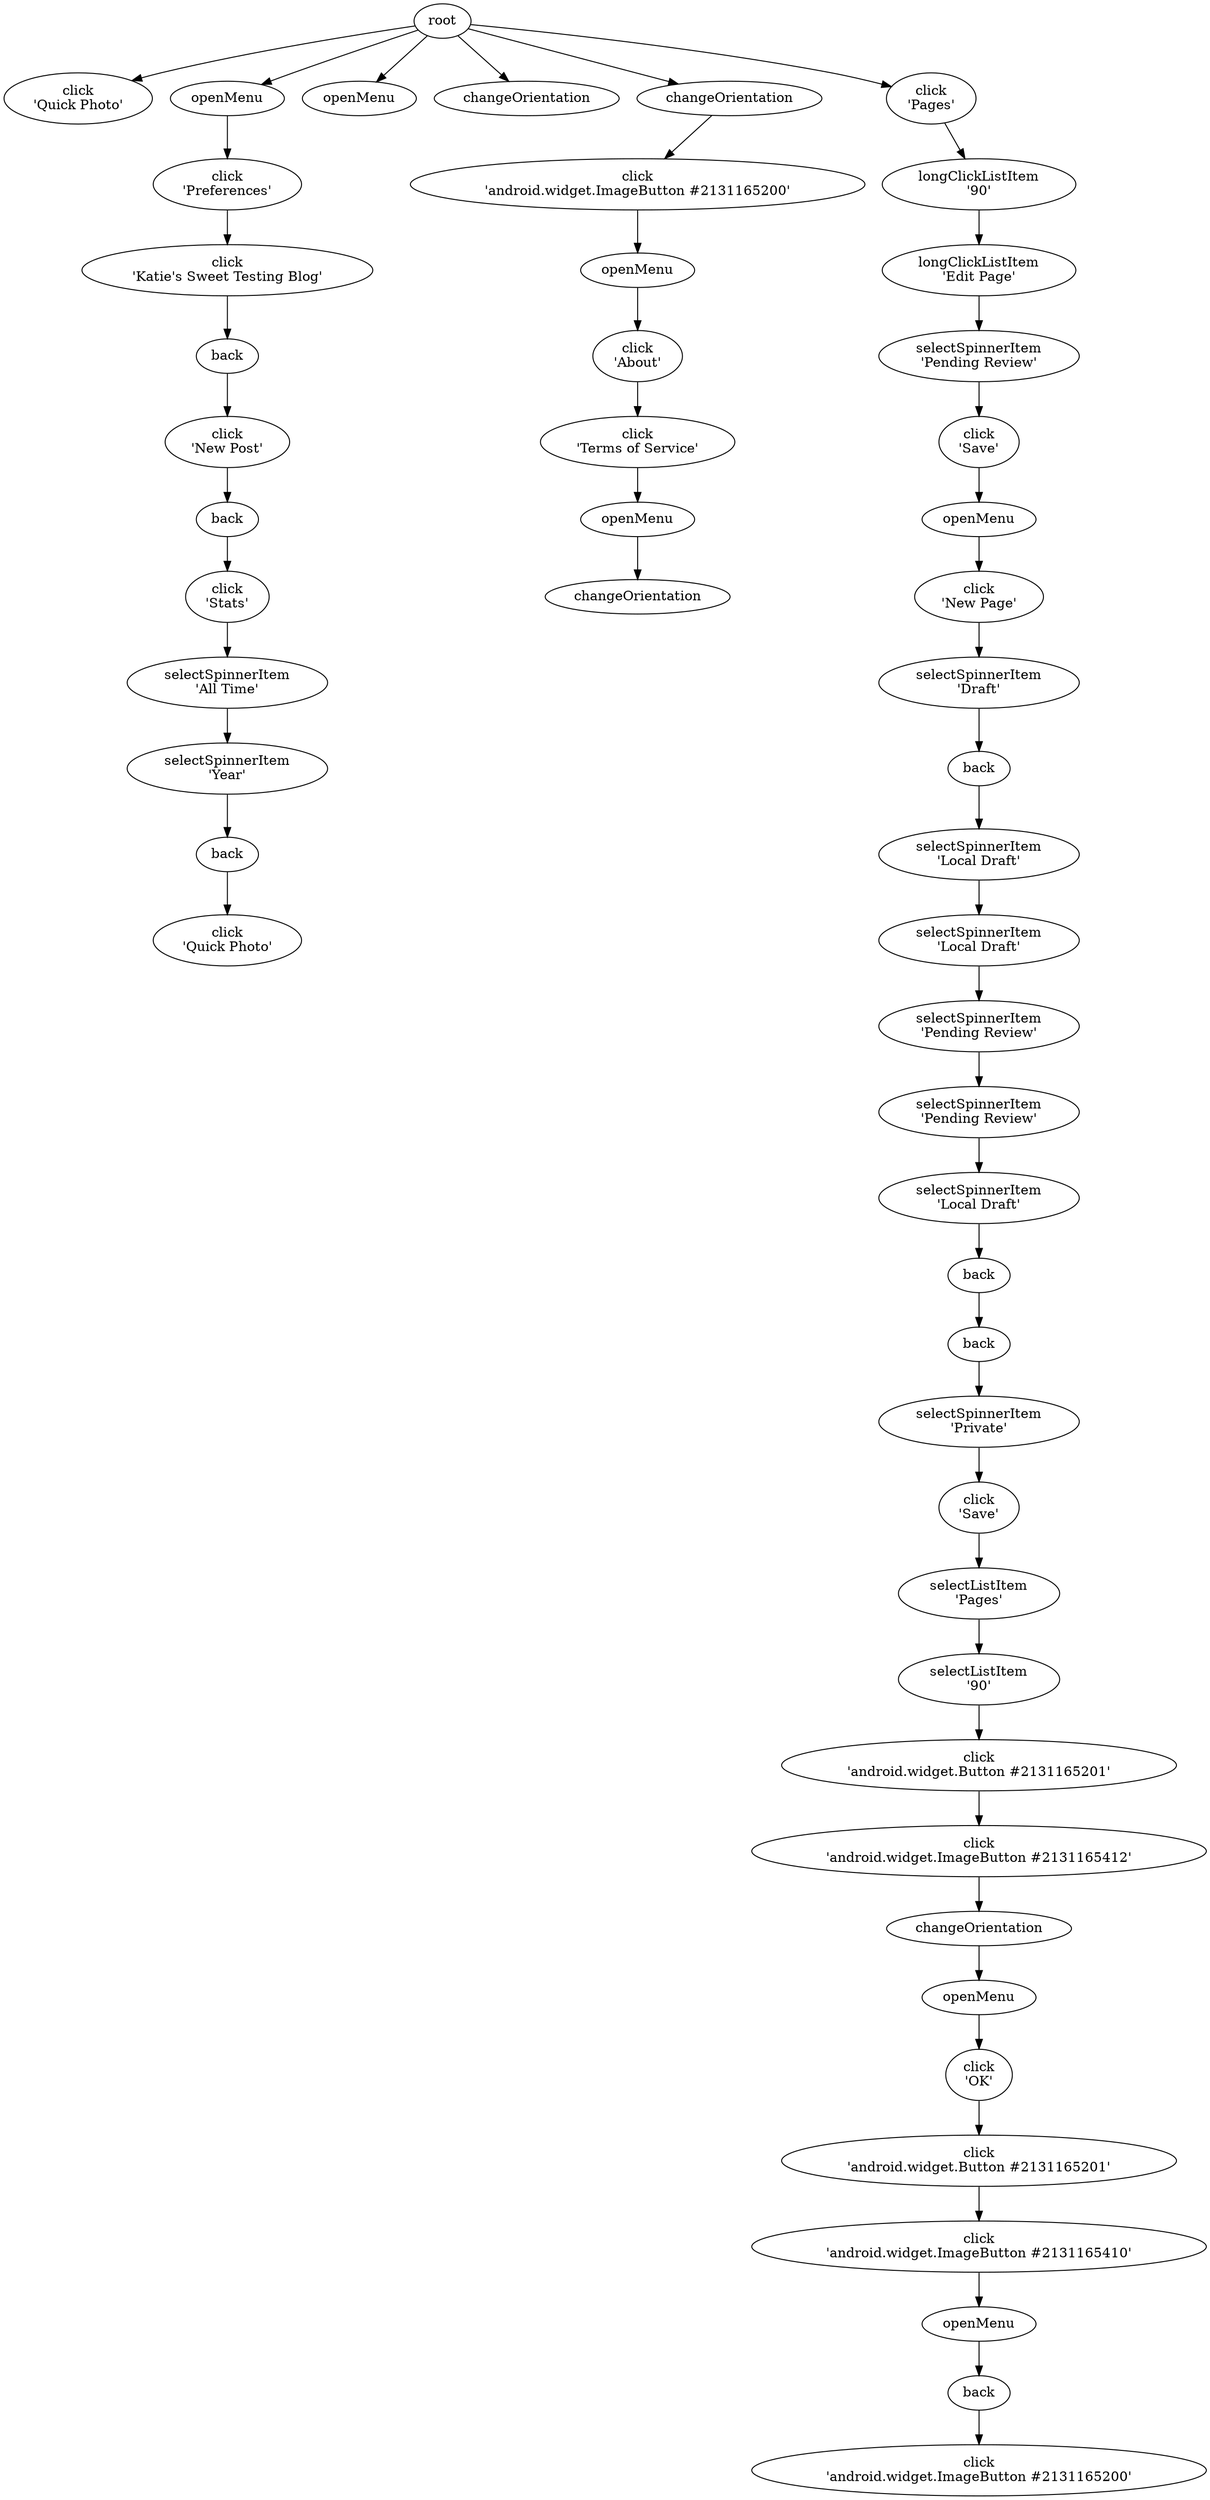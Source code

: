 digraph EFG {

## Edges

	root -> e5;
	root -> e15;
	e15 -> e18;
	e18 -> e24;
	e24 -> e43;
	e43 -> e48;
	e48 -> e86;
	e86 -> e101;
	e101 -> e115;
	e115 -> e131;
	e131 -> e153;
	e153 -> e161;
	root -> e172;
	root -> e175;
	root -> e177;
	e177 -> e178;
	e178 -> e197;
	e197 -> e202;
	e202 -> e206;
	e206 -> e216;
	e216 -> e223;
	root -> e232;
	e232 -> e253;
	e253 -> e269;
	e269 -> e277;
	e277 -> e291;
	e291 -> e320;
	e320 -> e322;
	e322 -> e327;
	e327 -> e343;
	e343 -> e350;
	e350 -> e360;
	e360 -> e368;
	e368 -> e378;
	e378 -> e390;
	e390 -> e403;
	e403 -> e413;
	e413 -> e419;
	e419 -> e432;
	e432 -> e440;
	e440 -> e472;
	e472 -> e502;
	e502 -> e509;
	e509 -> e518;
	e518 -> e521;
	e521 -> e523;
	e523 -> e533;
	e533 -> e538;
	e538 -> e550;
	e550 -> e554;
	e554 -> e562;

## Nodes

	e343 [label="back"];
	e202 [label="click\n'About'"];
	e197 [label="openMenu"];
	e533 [label="click\n'android.widget.Button #2131165201'"];
	e206 [label="click\n'Terms of Service'"];
	e101 [label="click\n'Stats'"];
	e472 [label="selectListItem\n'90'"];
	e538 [label="click\n'android.widget.ImageButton #2131165410'"];
	e153 [label="back"];
	e291 [label="click\n'Save'"];
	e432 [label="click\n'Save'"];
	e86 [label="back"];
	e232 [label="click\n'Pages'"];
	e43 [label="back"];
	e390 [label="selectSpinnerItem\n'Local Draft'"];
	e48 [label="click\n'New Post'"];
	e5 [label="click\n'Quick Photo'"];
	e378 [label="selectSpinnerItem\n'Pending Review'"];
	e509 [label="click\n'android.widget.ImageButton #2131165412'"];
	e161 [label="click\n'Quick Photo'"];
	e131 [label="selectSpinnerItem\n'Year'"];
	e502 [label="click\n'android.widget.Button #2131165201'"];
	e440 [label="selectListItem\n'Pages'"];
	e403 [label="back"];
	e322 [label="click\n'New Page'"];
	e18 [label="click\n'Preferences'"];
	e320 [label="openMenu"];
	e15 [label="openMenu"];
	e223 [label="changeOrientation"];
	e360 [label="selectSpinnerItem\n'Local Draft'"];
	e172 [label="openMenu"];
	e518 [label="changeOrientation"];
	e554 [label="back"];
	e277 [label="selectSpinnerItem\n'Pending Review'"];
	e550 [label="openMenu"];
	e368 [label="selectSpinnerItem\n'Pending Review'"];
	e178 [label="click\n'android.widget.ImageButton #2131165200'"];
	e269 [label="longClickListItem\n'Edit Page'"];
	e177 [label="changeOrientation"];
	e413 [label="back"];
	e175 [label="changeOrientation"];
	e327 [label="selectSpinnerItem\n'Draft'"];
	e419 [label="selectSpinnerItem\n'Private'"];
	e253 [label="longClickListItem\n'90'"];
	e115 [label="selectSpinnerItem\n'All Time'"];
	e24 [label="click\n'Katie's Sweet Testing Blog'"];
	e521 [label="openMenu"];
	e350 [label="selectSpinnerItem\n'Local Draft'"];
	e562 [label="click\n'android.widget.ImageButton #2131165200'"];
	e216 [label="openMenu"];
	e523 [label="click\n'OK'"];

}
